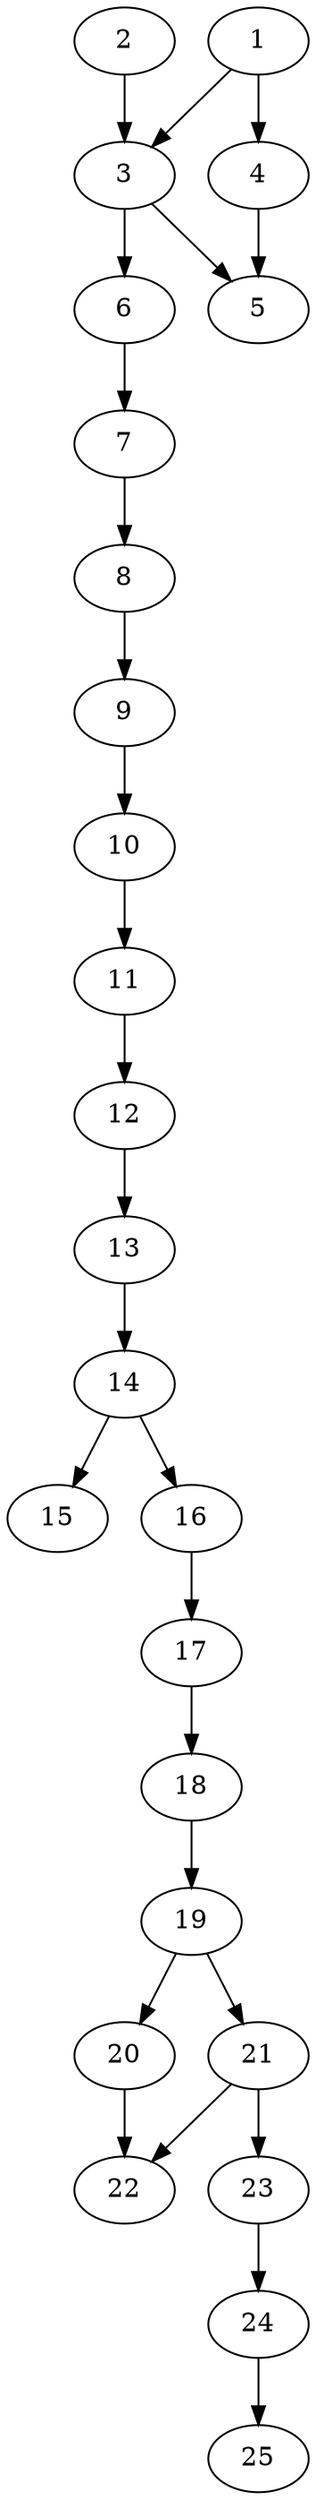 // DAG automatically generated by daggen at Thu Oct  3 14:00:40 2019
// ./daggen --dot -n 25 --ccr 0.5 --fat 0.3 --regular 0.7 --density 0.6 --mindata 5242880 --maxdata 52428800 
digraph G {
  1 [size="80445440", alpha="0.13", expect_size="40222720"] 
  1 -> 3 [size ="40222720"]
  1 -> 4 [size ="40222720"]
  2 [size="68642816", alpha="0.11", expect_size="34321408"] 
  2 -> 3 [size ="34321408"]
  3 [size="71258112", alpha="0.16", expect_size="35629056"] 
  3 -> 5 [size ="35629056"]
  3 -> 6 [size ="35629056"]
  4 [size="99508224", alpha="0.14", expect_size="49754112"] 
  4 -> 5 [size ="49754112"]
  5 [size="80715776", alpha="0.07", expect_size="40357888"] 
  6 [size="103415808", alpha="0.15", expect_size="51707904"] 
  6 -> 7 [size ="51707904"]
  7 [size="45899776", alpha="0.00", expect_size="22949888"] 
  7 -> 8 [size ="22949888"]
  8 [size="85630976", alpha="0.10", expect_size="42815488"] 
  8 -> 9 [size ="42815488"]
  9 [size="32368640", alpha="0.13", expect_size="16184320"] 
  9 -> 10 [size ="16184320"]
  10 [size="100225024", alpha="0.15", expect_size="50112512"] 
  10 -> 11 [size ="50112512"]
  11 [size="56172544", alpha="0.08", expect_size="28086272"] 
  11 -> 12 [size ="28086272"]
  12 [size="25008128", alpha="0.15", expect_size="12504064"] 
  12 -> 13 [size ="12504064"]
  13 [size="75890688", alpha="0.00", expect_size="37945344"] 
  13 -> 14 [size ="37945344"]
  14 [size="55021568", alpha="0.00", expect_size="27510784"] 
  14 -> 15 [size ="27510784"]
  14 -> 16 [size ="27510784"]
  15 [size="26013696", alpha="0.12", expect_size="13006848"] 
  16 [size="58490880", alpha="0.07", expect_size="29245440"] 
  16 -> 17 [size ="29245440"]
  17 [size="32874496", alpha="0.08", expect_size="16437248"] 
  17 -> 18 [size ="16437248"]
  18 [size="34174976", alpha="0.09", expect_size="17087488"] 
  18 -> 19 [size ="17087488"]
  19 [size="82855936", alpha="0.20", expect_size="41427968"] 
  19 -> 20 [size ="41427968"]
  19 -> 21 [size ="41427968"]
  20 [size="51550208", alpha="0.02", expect_size="25775104"] 
  20 -> 22 [size ="25775104"]
  21 [size="30193664", alpha="0.20", expect_size="15096832"] 
  21 -> 22 [size ="15096832"]
  21 -> 23 [size ="15096832"]
  22 [size="69904384", alpha="0.09", expect_size="34952192"] 
  23 [size="45072384", alpha="0.12", expect_size="22536192"] 
  23 -> 24 [size ="22536192"]
  24 [size="46518272", alpha="0.13", expect_size="23259136"] 
  24 -> 25 [size ="23259136"]
  25 [size="47722496", alpha="0.10", expect_size="23861248"] 
}
